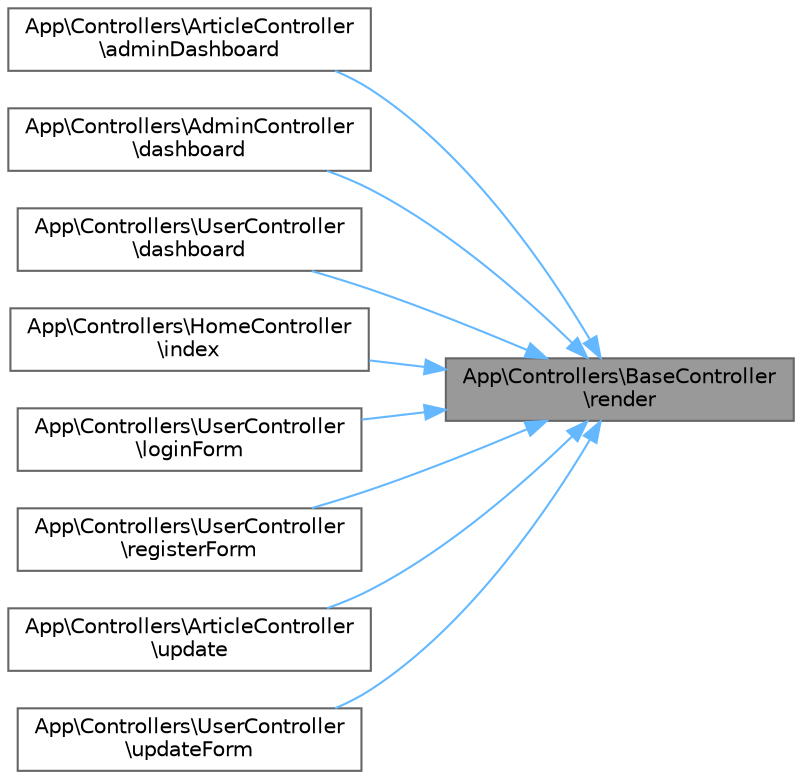 digraph "App\Controllers\BaseController\render"
{
 // LATEX_PDF_SIZE
  bgcolor="transparent";
  edge [fontname=Helvetica,fontsize=10,labelfontname=Helvetica,labelfontsize=10];
  node [fontname=Helvetica,fontsize=10,shape=box,height=0.2,width=0.4];
  rankdir="RL";
  Node1 [id="Node000001",label="App\\Controllers\\BaseController\l\\render",height=0.2,width=0.4,color="gray40", fillcolor="grey60", style="filled", fontcolor="black",tooltip=" "];
  Node1 -> Node2 [id="edge9_Node000001_Node000002",dir="back",color="steelblue1",style="solid",tooltip=" "];
  Node2 [id="Node000002",label="App\\Controllers\\ArticleController\l\\adminDashboard",height=0.2,width=0.4,color="grey40", fillcolor="white", style="filled",URL="$class_app_1_1_controllers_1_1_article_controller.html#af998b7d389ca1955b5853589507eee60",tooltip=" "];
  Node1 -> Node3 [id="edge10_Node000001_Node000003",dir="back",color="steelblue1",style="solid",tooltip=" "];
  Node3 [id="Node000003",label="App\\Controllers\\AdminController\l\\dashboard",height=0.2,width=0.4,color="grey40", fillcolor="white", style="filled",URL="$class_app_1_1_controllers_1_1_admin_controller.html#a1e0de421bd81fca7339ca0363bd59a1f",tooltip=" "];
  Node1 -> Node4 [id="edge11_Node000001_Node000004",dir="back",color="steelblue1",style="solid",tooltip=" "];
  Node4 [id="Node000004",label="App\\Controllers\\UserController\l\\dashboard",height=0.2,width=0.4,color="grey40", fillcolor="white", style="filled",URL="$class_app_1_1_controllers_1_1_user_controller.html#a1301f5e463d9ca6360db6c3bea2ad99b",tooltip=" "];
  Node1 -> Node5 [id="edge12_Node000001_Node000005",dir="back",color="steelblue1",style="solid",tooltip=" "];
  Node5 [id="Node000005",label="App\\Controllers\\HomeController\l\\index",height=0.2,width=0.4,color="grey40", fillcolor="white", style="filled",URL="$class_app_1_1_controllers_1_1_home_controller.html#a2670863149317d26021fc0bc251270de",tooltip=" "];
  Node1 -> Node6 [id="edge13_Node000001_Node000006",dir="back",color="steelblue1",style="solid",tooltip=" "];
  Node6 [id="Node000006",label="App\\Controllers\\UserController\l\\loginForm",height=0.2,width=0.4,color="grey40", fillcolor="white", style="filled",URL="$class_app_1_1_controllers_1_1_user_controller.html#a6bc8eb3ceb3e8cf6f4daf0c6c905a8de",tooltip=" "];
  Node1 -> Node7 [id="edge14_Node000001_Node000007",dir="back",color="steelblue1",style="solid",tooltip=" "];
  Node7 [id="Node000007",label="App\\Controllers\\UserController\l\\registerForm",height=0.2,width=0.4,color="grey40", fillcolor="white", style="filled",URL="$class_app_1_1_controllers_1_1_user_controller.html#aae71a1d8594eb585943af9531845e87f",tooltip=" "];
  Node1 -> Node8 [id="edge15_Node000001_Node000008",dir="back",color="steelblue1",style="solid",tooltip=" "];
  Node8 [id="Node000008",label="App\\Controllers\\ArticleController\l\\update",height=0.2,width=0.4,color="grey40", fillcolor="white", style="filled",URL="$class_app_1_1_controllers_1_1_article_controller.html#a3f7df5e96c262e90a7d0f5991fe2c21d",tooltip=" "];
  Node1 -> Node9 [id="edge16_Node000001_Node000009",dir="back",color="steelblue1",style="solid",tooltip=" "];
  Node9 [id="Node000009",label="App\\Controllers\\UserController\l\\updateForm",height=0.2,width=0.4,color="grey40", fillcolor="white", style="filled",URL="$class_app_1_1_controllers_1_1_user_controller.html#abc7768d9321f2496f2bbbbd57e8d21bb",tooltip=" "];
}
